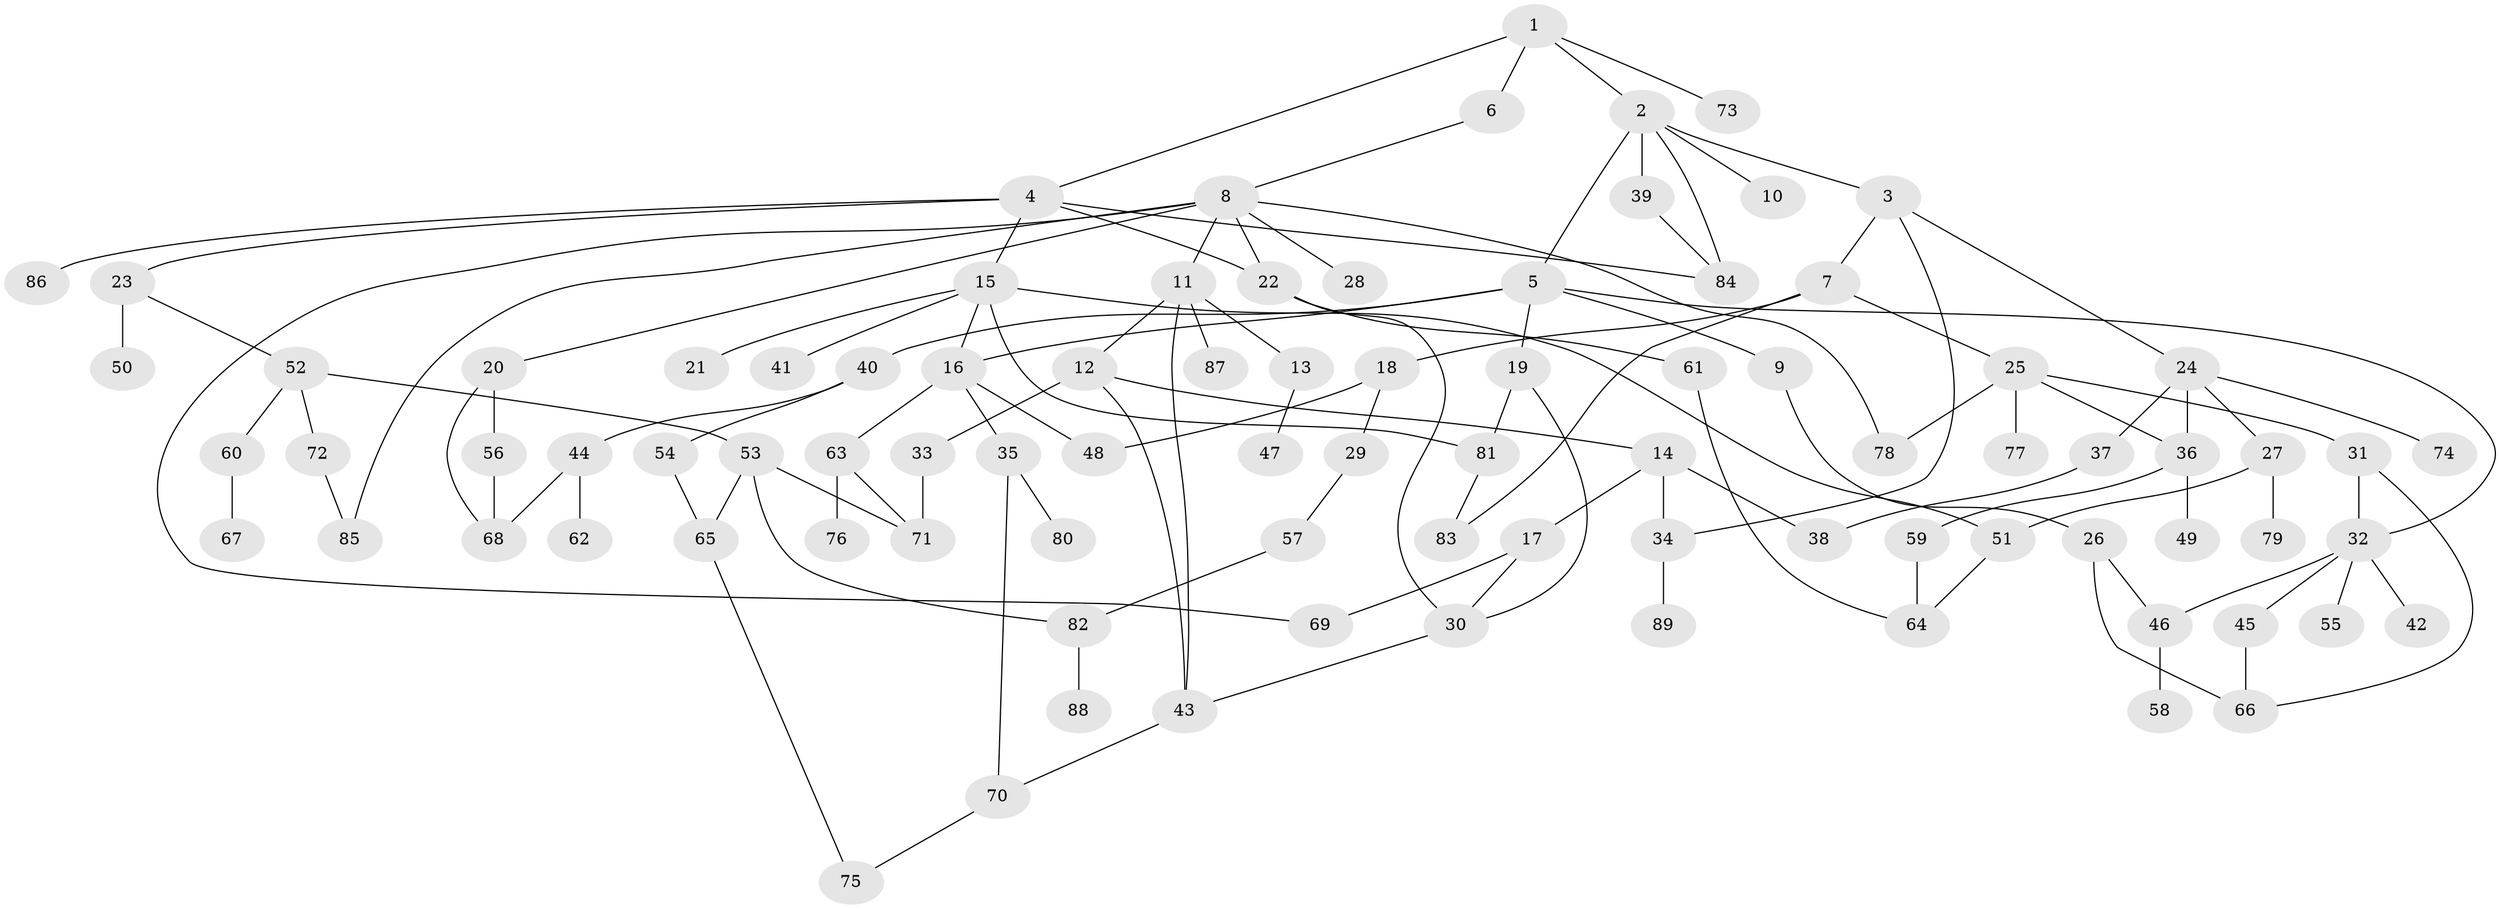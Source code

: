// Generated by graph-tools (version 1.1) at 2025/34/03/09/25 02:34:13]
// undirected, 89 vertices, 120 edges
graph export_dot {
graph [start="1"]
  node [color=gray90,style=filled];
  1;
  2;
  3;
  4;
  5;
  6;
  7;
  8;
  9;
  10;
  11;
  12;
  13;
  14;
  15;
  16;
  17;
  18;
  19;
  20;
  21;
  22;
  23;
  24;
  25;
  26;
  27;
  28;
  29;
  30;
  31;
  32;
  33;
  34;
  35;
  36;
  37;
  38;
  39;
  40;
  41;
  42;
  43;
  44;
  45;
  46;
  47;
  48;
  49;
  50;
  51;
  52;
  53;
  54;
  55;
  56;
  57;
  58;
  59;
  60;
  61;
  62;
  63;
  64;
  65;
  66;
  67;
  68;
  69;
  70;
  71;
  72;
  73;
  74;
  75;
  76;
  77;
  78;
  79;
  80;
  81;
  82;
  83;
  84;
  85;
  86;
  87;
  88;
  89;
  1 -- 2;
  1 -- 4;
  1 -- 6;
  1 -- 73;
  2 -- 3;
  2 -- 5;
  2 -- 10;
  2 -- 39;
  2 -- 84;
  3 -- 7;
  3 -- 24;
  3 -- 34;
  4 -- 15;
  4 -- 22;
  4 -- 23;
  4 -- 84;
  4 -- 86;
  5 -- 9;
  5 -- 16;
  5 -- 19;
  5 -- 32;
  5 -- 40;
  6 -- 8;
  7 -- 18;
  7 -- 25;
  7 -- 83;
  8 -- 11;
  8 -- 20;
  8 -- 28;
  8 -- 69;
  8 -- 78;
  8 -- 85;
  8 -- 22;
  9 -- 26;
  11 -- 12;
  11 -- 13;
  11 -- 87;
  11 -- 43;
  12 -- 14;
  12 -- 33;
  12 -- 43;
  13 -- 47;
  14 -- 17;
  14 -- 34;
  14 -- 38;
  15 -- 21;
  15 -- 41;
  15 -- 51;
  15 -- 81;
  15 -- 16;
  16 -- 35;
  16 -- 48;
  16 -- 63;
  17 -- 30;
  17 -- 69;
  18 -- 29;
  18 -- 48;
  19 -- 30;
  19 -- 81;
  20 -- 56;
  20 -- 68;
  22 -- 61;
  22 -- 30;
  23 -- 50;
  23 -- 52;
  24 -- 27;
  24 -- 36;
  24 -- 37;
  24 -- 74;
  25 -- 31;
  25 -- 77;
  25 -- 36;
  25 -- 78;
  26 -- 46;
  26 -- 66;
  27 -- 79;
  27 -- 51;
  29 -- 57;
  30 -- 43;
  31 -- 66;
  31 -- 32;
  32 -- 42;
  32 -- 45;
  32 -- 55;
  32 -- 46;
  33 -- 71;
  34 -- 89;
  35 -- 80;
  35 -- 70;
  36 -- 49;
  36 -- 59;
  37 -- 38;
  39 -- 84;
  40 -- 44;
  40 -- 54;
  43 -- 70;
  44 -- 62;
  44 -- 68;
  45 -- 66;
  46 -- 58;
  51 -- 64;
  52 -- 53;
  52 -- 60;
  52 -- 72;
  53 -- 65;
  53 -- 82;
  53 -- 71;
  54 -- 65;
  56 -- 68;
  57 -- 82;
  59 -- 64;
  60 -- 67;
  61 -- 64;
  63 -- 76;
  63 -- 71;
  65 -- 75;
  70 -- 75;
  72 -- 85;
  81 -- 83;
  82 -- 88;
}
